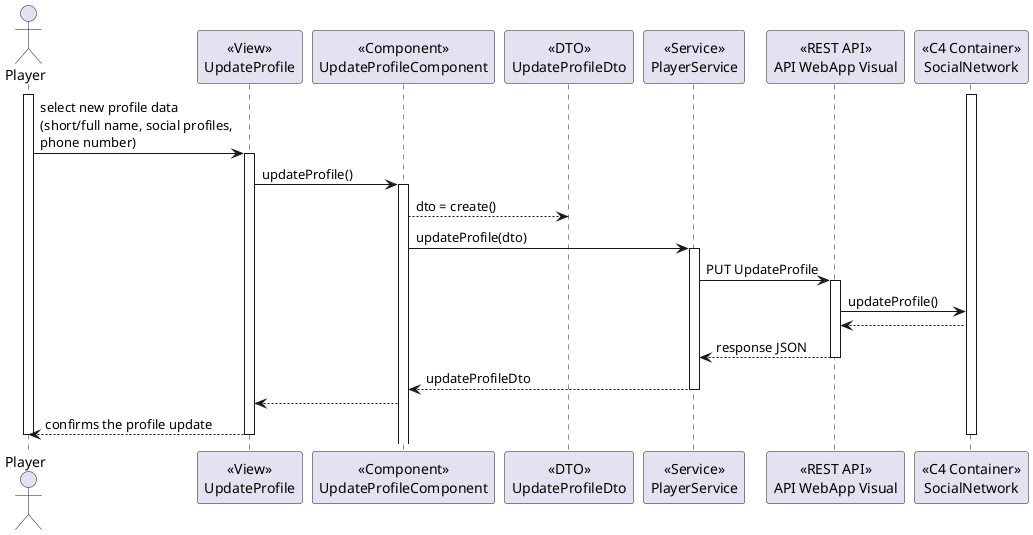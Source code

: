 @startuml

actor "Player" as P

participant "<<View>>\nUpdateProfile" as V
participant "<<Component>>\nUpdateProfileComponent" as CDC
participant "<<DTO>>\nUpdateProfileDto" as DTO
participant "<<Service>>\nPlayerService" as DRS
participant "<<REST API>>\nAPI WebApp Visual" as API
participant "<<C4 Container>>\nSocialNetwork" as SC

activate P
activate SC

P -> V : select new profile data\n(short/full name, social profiles,\nphone number)

activate V

V -> CDC : updateProfile()

activate CDC

CDC --> DTO : dto = create()

CDC -> DRS : updateProfile(dto)

activate DRS

DRS -> API : PUT UpdateProfile

activate API

API -> SC : updateProfile()

SC --> API

API --> DRS : response JSON

deactivate API

DRS --> CDC : updateProfileDto

deactivate DRS

CDC --> V 

V --> P : confirms the profile update

deactivate V 
deactivate SC
deactivate P

@enduml